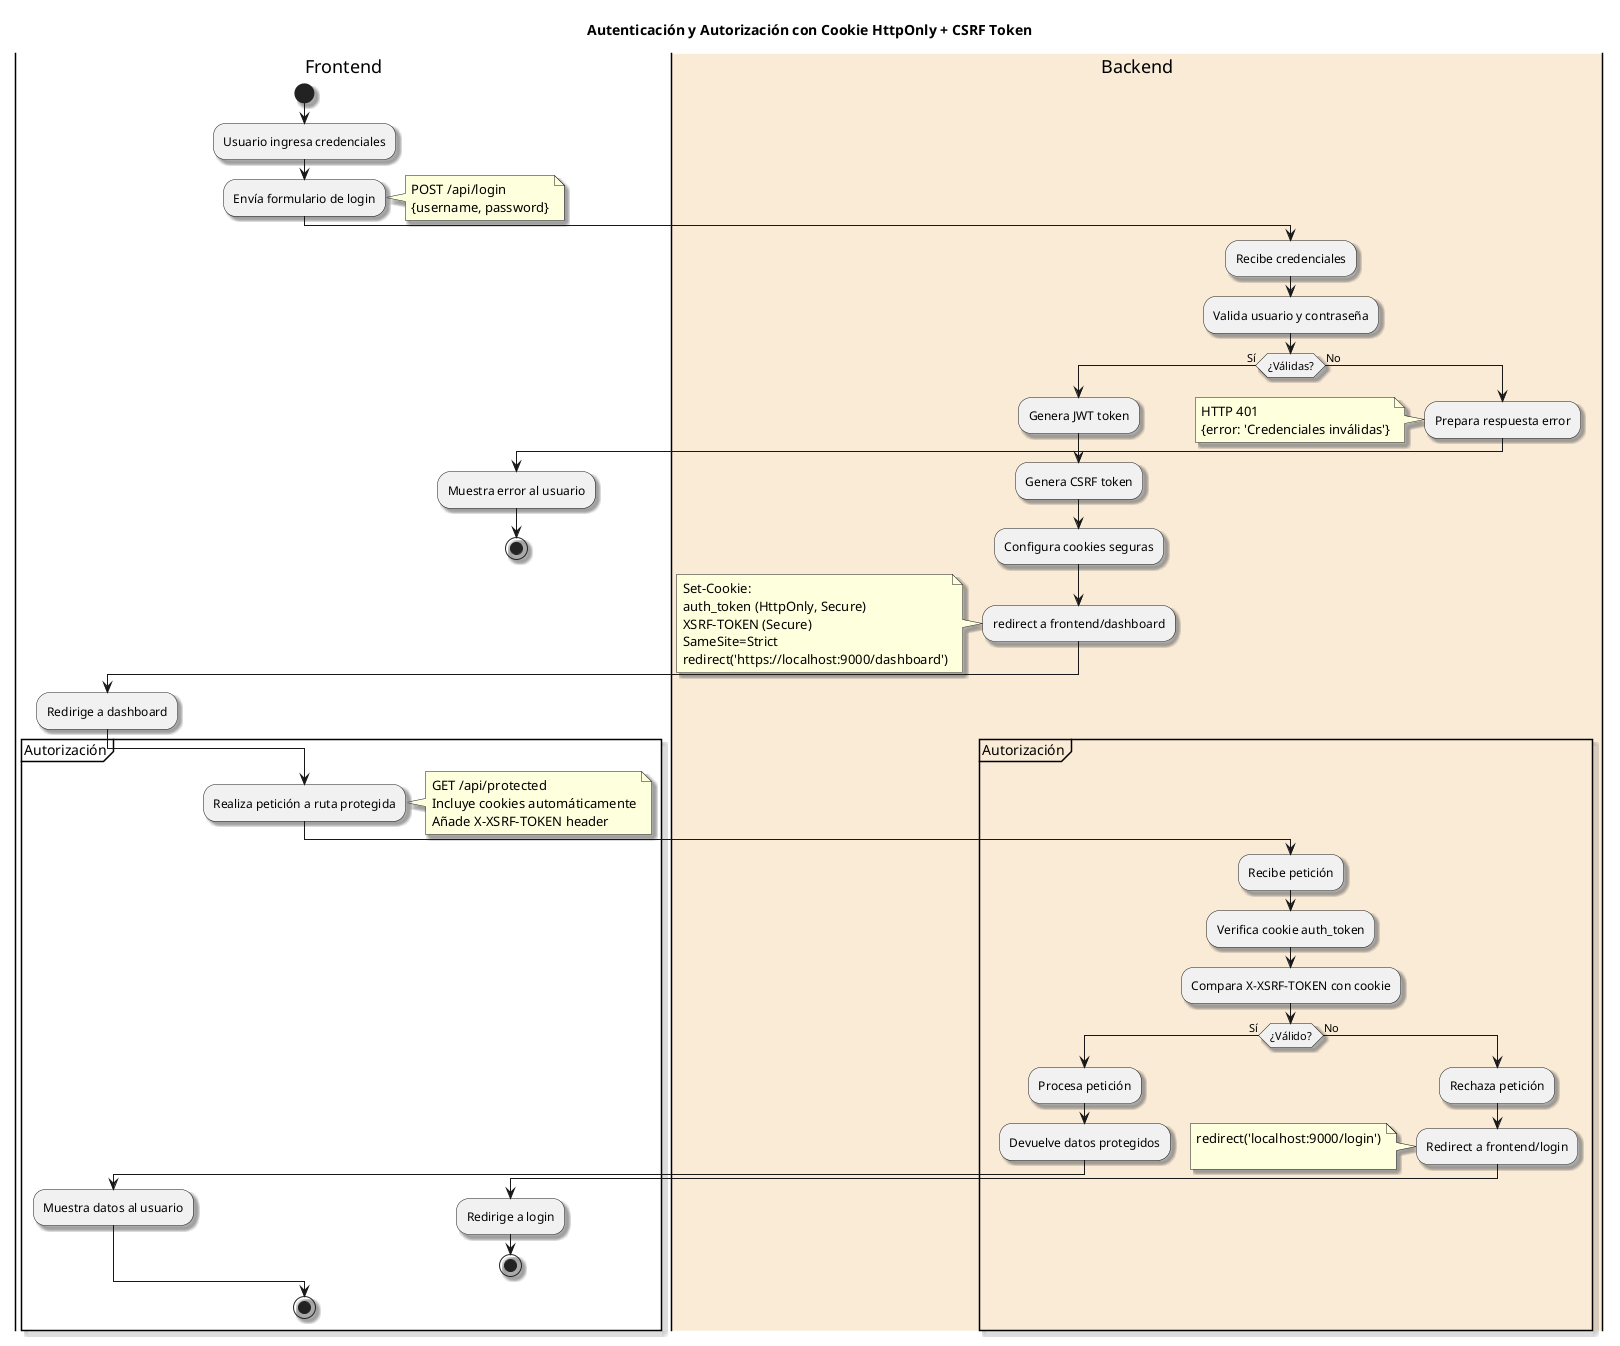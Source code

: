 @startuml Autenticacion y Autorización
title Autenticación y Autorización con Cookie HttpOnly + CSRF Token

skinparam shadowing true

|Frontend|
start
:Usuario ingresa credenciales;
:Envía formulario de login;
note right
  POST /api/login
  {username, password}
end note

|#AntiqueWhite|Backend|
:Recibe credenciales;
:Valida usuario y contraseña;

if (¿Válidas?) then (Sí)
  :Genera JWT token;
  :Genera CSRF token;
  :Configura cookies seguras;
  :redirect a frontend/dashboard;
  note left
    Set-Cookie:
    auth_token (HttpOnly, Secure)
    XSRF-TOKEN (Secure)
    SameSite=Strict
    redirect('https://localhost:9000/dashboard')
  end note
  
  |Frontend|
  :Redirige a dashboard;
else (No)
  |Backend|
  :Prepara respuesta error;
  note left
    HTTP 401
    {error: 'Credenciales inválidas'}
  end note
  
  |Frontend|
  :Muestra error al usuario;
  stop
endif
group Autorización
|Frontend|
:Realiza petición a ruta protegida;
note right
  GET /api/protected
  Incluye cookies automáticamente
  Añade X-XSRF-TOKEN header
end note

|Backend|
:Recibe petición;
:Verifica cookie auth_token;
:Compara X-XSRF-TOKEN con cookie;

if (¿Válido?) then (Sí)
  :Procesa petición;
  :Devuelve datos protegidos;
  
  |Frontend|
  :Muestra datos al usuario;
else (No)
  |Backend|
  :Rechaza petición;
  :Redirect a frontend/login;
  note left
    redirect('localhost:9000/login')

  end note
  |Frontend|
  :Redirige a login;
  stop
endif

stop
end group
@enduml